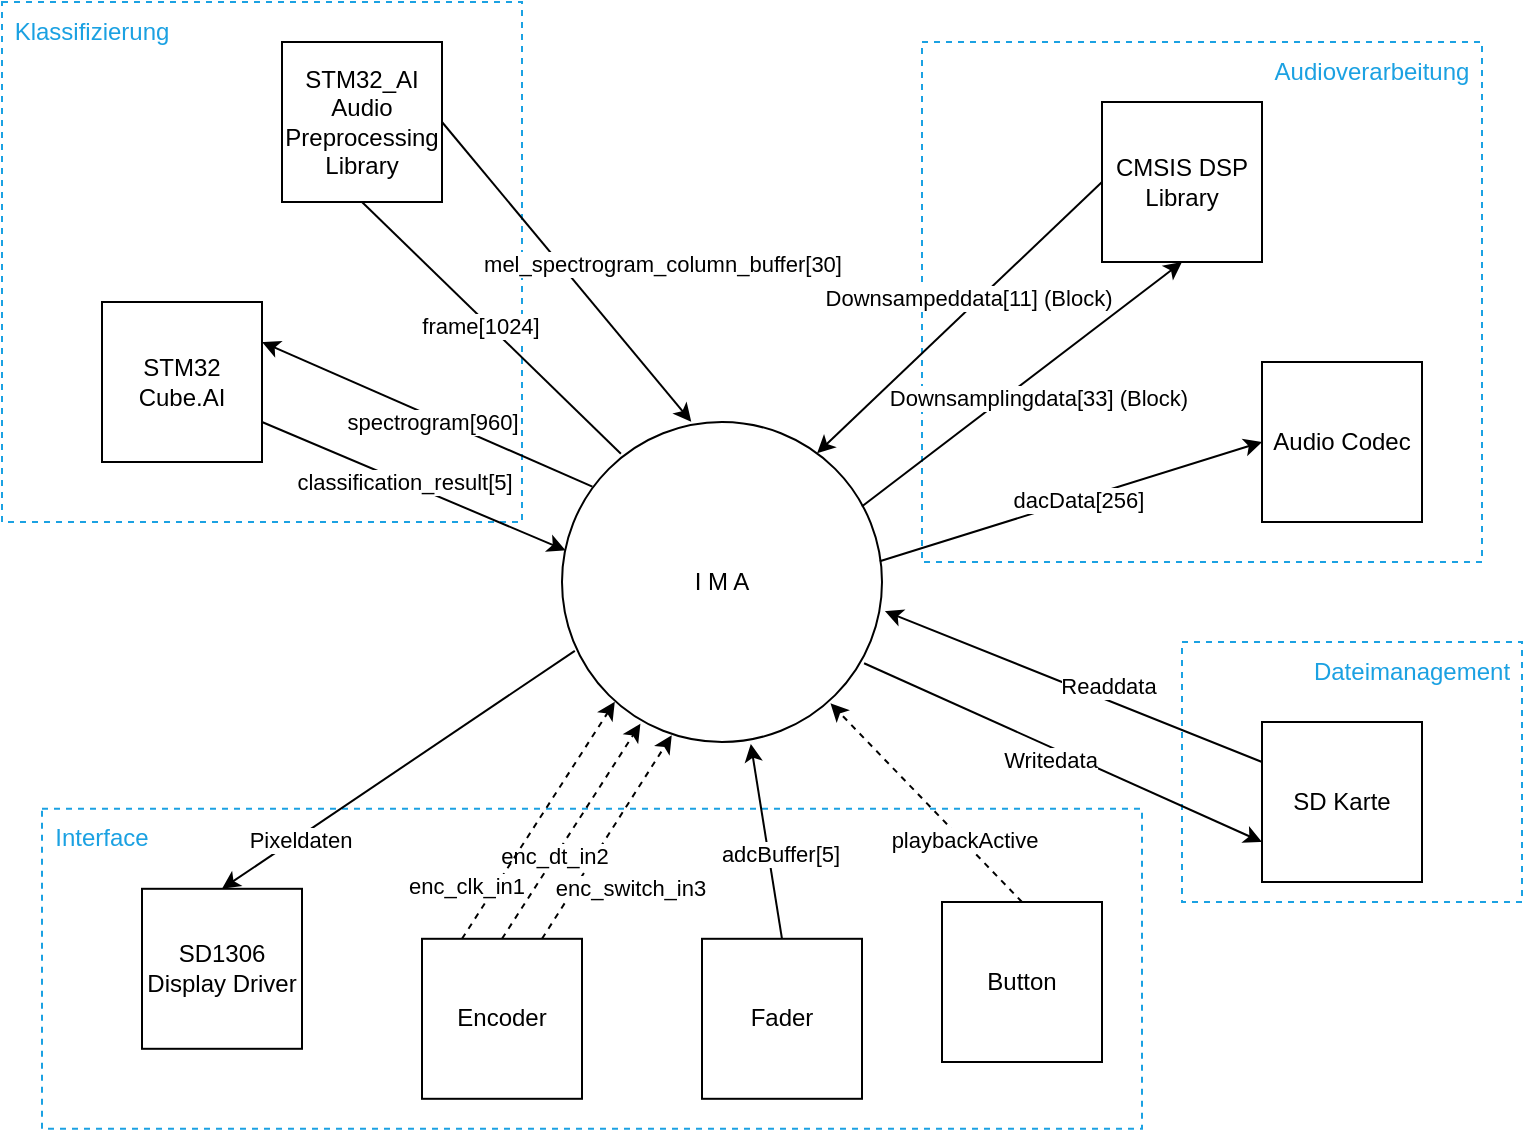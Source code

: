 <mxfile version="22.0.3" type="device">
  <diagram name="Seite-1" id="00pDsmjtND-n7SUzU1SD">
    <mxGraphModel dx="1419" dy="814" grid="1" gridSize="10" guides="1" tooltips="1" connect="1" arrows="1" fold="1" page="1" pageScale="1" pageWidth="827" pageHeight="1169" math="0" shadow="0">
      <root>
        <mxCell id="0" />
        <mxCell id="1" parent="0" />
        <mxCell id="HaPshGFiGsYCy_S7ym-9-50" value="" style="rounded=0;whiteSpace=wrap;html=1;fillColor=none;dashed=1;strokeColor=#1ba1e2;" parent="1" vertex="1">
          <mxGeometry x="60" y="433.4" width="550" height="160" as="geometry" />
        </mxCell>
        <mxCell id="zexmHtpzjjBF8JNYSFhR-3" value="" style="rounded=0;whiteSpace=wrap;html=1;fillColor=none;strokeColor=#1ba1e2;dashed=1;" parent="1" vertex="1">
          <mxGeometry x="630" y="350" width="170" height="130" as="geometry" />
        </mxCell>
        <mxCell id="HaPshGFiGsYCy_S7ym-9-48" value="" style="whiteSpace=wrap;html=1;aspect=fixed;fillColor=none;dashed=1;fontColor=#ffffff;strokeColor=#1ba1e2;" parent="1" vertex="1">
          <mxGeometry x="40" y="30" width="260" height="260" as="geometry" />
        </mxCell>
        <object label="" id="HaPshGFiGsYCy_S7ym-9-52">
          <mxCell style="rounded=0;whiteSpace=wrap;html=1;fillColor=none;dashed=1;strokeColor=#1BA1E2;" parent="1" vertex="1">
            <mxGeometry x="500" y="50" width="280" height="260" as="geometry" />
          </mxCell>
        </object>
        <mxCell id="HaPshGFiGsYCy_S7ym-9-20" value="Audioverarbeitung" style="text;html=1;strokeColor=none;fillColor=none;align=center;verticalAlign=middle;whiteSpace=wrap;rounded=0;fontColor=#1BA1E2;" parent="1" vertex="1">
          <mxGeometry x="670" y="50" width="110" height="30" as="geometry" />
        </mxCell>
        <mxCell id="HaPshGFiGsYCy_S7ym-9-19" value="Interface" style="text;html=1;strokeColor=none;fillColor=none;align=center;verticalAlign=middle;whiteSpace=wrap;rounded=0;fontColor=#1BA1E2;" parent="1" vertex="1">
          <mxGeometry x="60" y="433.4" width="60" height="30" as="geometry" />
        </mxCell>
        <mxCell id="HaPshGFiGsYCy_S7ym-9-18" value="Klassifizierung" style="text;html=1;strokeColor=none;fillColor=none;align=center;verticalAlign=middle;whiteSpace=wrap;rounded=0;fontColor=#1BA1E2;" parent="1" vertex="1">
          <mxGeometry x="40" y="30" width="90" height="30" as="geometry" />
        </mxCell>
        <mxCell id="HaPshGFiGsYCy_S7ym-9-1" value="I M A" style="ellipse;whiteSpace=wrap;html=1;aspect=fixed;" parent="1" vertex="1">
          <mxGeometry x="320" y="240" width="160" height="160" as="geometry" />
        </mxCell>
        <mxCell id="HaPshGFiGsYCy_S7ym-9-4" value="STM32 Cube.AI" style="rounded=0;whiteSpace=wrap;html=1;" parent="1" vertex="1">
          <mxGeometry x="90" y="180" width="80" height="80" as="geometry" />
        </mxCell>
        <mxCell id="HaPshGFiGsYCy_S7ym-9-5" value="" style="endArrow=classic;html=1;rounded=0;entryX=1;entryY=0.25;entryDx=0;entryDy=0;exitX=0.095;exitY=0.202;exitDx=0;exitDy=0;exitPerimeter=0;" parent="1" source="HaPshGFiGsYCy_S7ym-9-1" target="HaPshGFiGsYCy_S7ym-9-4" edge="1">
          <mxGeometry width="50" height="50" relative="1" as="geometry">
            <mxPoint x="300" y="370" as="sourcePoint" />
            <mxPoint x="350" y="320" as="targetPoint" />
          </mxGeometry>
        </mxCell>
        <mxCell id="HaPshGFiGsYCy_S7ym-9-6" value="spectrogram[960]" style="edgeLabel;html=1;align=center;verticalAlign=middle;resizable=0;points=[];" parent="HaPshGFiGsYCy_S7ym-9-5" vertex="1" connectable="0">
          <mxGeometry x="0.209" relative="1" as="geometry">
            <mxPoint x="19" y="11" as="offset" />
          </mxGeometry>
        </mxCell>
        <mxCell id="HaPshGFiGsYCy_S7ym-9-7" value="CMSIS DSP Library" style="rounded=0;whiteSpace=wrap;html=1;" parent="1" vertex="1">
          <mxGeometry x="590" y="80" width="80" height="80" as="geometry" />
        </mxCell>
        <mxCell id="HaPshGFiGsYCy_S7ym-9-8" value="" style="endArrow=classic;html=1;rounded=0;exitX=1;exitY=0.75;exitDx=0;exitDy=0;entryX=0.011;entryY=0.401;entryDx=0;entryDy=0;entryPerimeter=0;" parent="1" source="HaPshGFiGsYCy_S7ym-9-4" target="HaPshGFiGsYCy_S7ym-9-1" edge="1">
          <mxGeometry width="50" height="50" relative="1" as="geometry">
            <mxPoint x="270" y="270" as="sourcePoint" />
            <mxPoint x="320" y="220" as="targetPoint" />
          </mxGeometry>
        </mxCell>
        <mxCell id="HaPshGFiGsYCy_S7ym-9-9" value="classification_result[5]" style="edgeLabel;html=1;align=center;verticalAlign=middle;resizable=0;points=[];" parent="HaPshGFiGsYCy_S7ym-9-8" vertex="1" connectable="0">
          <mxGeometry x="-0.063" relative="1" as="geometry">
            <mxPoint as="offset" />
          </mxGeometry>
        </mxCell>
        <mxCell id="HaPshGFiGsYCy_S7ym-9-10" value="STM32_AI&lt;br&gt;Audio&lt;br&gt;Preprocessing&lt;br&gt;Library" style="rounded=0;whiteSpace=wrap;html=1;" parent="1" vertex="1">
          <mxGeometry x="180" y="50" width="80" height="80" as="geometry" />
        </mxCell>
        <mxCell id="HaPshGFiGsYCy_S7ym-9-11" value="SD1306&lt;br&gt;Display Driver" style="rounded=0;whiteSpace=wrap;html=1;" parent="1" vertex="1">
          <mxGeometry x="110" y="473.4" width="80" height="80" as="geometry" />
        </mxCell>
        <mxCell id="HaPshGFiGsYCy_S7ym-9-12" value="Encoder" style="rounded=0;whiteSpace=wrap;html=1;" parent="1" vertex="1">
          <mxGeometry x="250" y="498.4" width="80" height="80" as="geometry" />
        </mxCell>
        <mxCell id="HaPshGFiGsYCy_S7ym-9-13" value="Fader" style="rounded=0;whiteSpace=wrap;html=1;" parent="1" vertex="1">
          <mxGeometry x="390" y="498.4" width="80" height="80" as="geometry" />
        </mxCell>
        <mxCell id="HaPshGFiGsYCy_S7ym-9-14" value="Audio Codec" style="rounded=0;whiteSpace=wrap;html=1;" parent="1" vertex="1">
          <mxGeometry x="670" y="210" width="80" height="80" as="geometry" />
        </mxCell>
        <mxCell id="HaPshGFiGsYCy_S7ym-9-15" value="Button" style="rounded=0;whiteSpace=wrap;html=1;" parent="1" vertex="1">
          <mxGeometry x="510" y="480" width="80" height="80" as="geometry" />
        </mxCell>
        <mxCell id="HaPshGFiGsYCy_S7ym-9-16" value="SD Karte" style="rounded=0;whiteSpace=wrap;html=1;" parent="1" vertex="1">
          <mxGeometry x="670" y="390" width="80" height="80" as="geometry" />
        </mxCell>
        <mxCell id="HaPshGFiGsYCy_S7ym-9-22" value="" style="endArrow=none;html=1;rounded=0;entryX=1;entryY=0.5;entryDx=0;entryDy=0;exitX=0.404;exitY=-0.001;exitDx=0;exitDy=0;exitPerimeter=0;startArrow=classic;startFill=1;endFill=0;" parent="1" source="HaPshGFiGsYCy_S7ym-9-1" target="HaPshGFiGsYCy_S7ym-9-10" edge="1">
          <mxGeometry width="50" height="50" relative="1" as="geometry">
            <mxPoint x="340" y="210" as="sourcePoint" />
            <mxPoint x="390" y="160" as="targetPoint" />
          </mxGeometry>
        </mxCell>
        <mxCell id="HaPshGFiGsYCy_S7ym-9-23" value="mel_spectrogram_column_buffer[30]" style="edgeLabel;html=1;align=center;verticalAlign=middle;resizable=0;points=[];" parent="HaPshGFiGsYCy_S7ym-9-22" vertex="1" connectable="0">
          <mxGeometry x="0.166" y="-2" relative="1" as="geometry">
            <mxPoint x="56" y="9" as="offset" />
          </mxGeometry>
        </mxCell>
        <mxCell id="HaPshGFiGsYCy_S7ym-9-24" value="" style="endArrow=none;html=1;rounded=0;exitX=0.5;exitY=1;exitDx=0;exitDy=0;entryX=0.184;entryY=0.099;entryDx=0;entryDy=0;entryPerimeter=0;endFill=0;" parent="1" source="HaPshGFiGsYCy_S7ym-9-10" target="HaPshGFiGsYCy_S7ym-9-1" edge="1">
          <mxGeometry width="50" height="50" relative="1" as="geometry">
            <mxPoint x="395" y="251" as="sourcePoint" />
            <mxPoint x="260" y="110" as="targetPoint" />
          </mxGeometry>
        </mxCell>
        <mxCell id="HaPshGFiGsYCy_S7ym-9-63" value="frame[1024]" style="edgeLabel;html=1;align=center;verticalAlign=middle;resizable=0;points=[];" parent="HaPshGFiGsYCy_S7ym-9-24" vertex="1" connectable="0">
          <mxGeometry x="-0.046" y="-1" relative="1" as="geometry">
            <mxPoint x="-2" y="1" as="offset" />
          </mxGeometry>
        </mxCell>
        <mxCell id="HaPshGFiGsYCy_S7ym-9-27" value="" style="endArrow=classic;html=1;rounded=0;entryX=0.5;entryY=0;entryDx=0;entryDy=0;exitX=0.04;exitY=0.715;exitDx=0;exitDy=0;exitPerimeter=0;" parent="1" source="HaPshGFiGsYCy_S7ym-9-1" target="HaPshGFiGsYCy_S7ym-9-11" edge="1">
          <mxGeometry width="50" height="50" relative="1" as="geometry">
            <mxPoint x="340" y="360" as="sourcePoint" />
            <mxPoint x="390" y="310" as="targetPoint" />
          </mxGeometry>
        </mxCell>
        <mxCell id="HaPshGFiGsYCy_S7ym-9-29" value="Pixeldaten" style="edgeLabel;html=1;align=center;verticalAlign=middle;resizable=0;points=[];" parent="HaPshGFiGsYCy_S7ym-9-27" vertex="1" connectable="0">
          <mxGeometry x="0.132" y="1" relative="1" as="geometry">
            <mxPoint x="-38" y="26" as="offset" />
          </mxGeometry>
        </mxCell>
        <mxCell id="HaPshGFiGsYCy_S7ym-9-32" value="" style="endArrow=classic;html=1;rounded=0;exitX=0.5;exitY=0;exitDx=0;exitDy=0;entryX=0.59;entryY=1.006;entryDx=0;entryDy=0;entryPerimeter=0;" parent="1" source="HaPshGFiGsYCy_S7ym-9-13" target="HaPshGFiGsYCy_S7ym-9-1" edge="1">
          <mxGeometry width="50" height="50" relative="1" as="geometry">
            <mxPoint x="320" y="508.4" as="sourcePoint" />
            <mxPoint x="432.4" y="420.0" as="targetPoint" />
          </mxGeometry>
        </mxCell>
        <mxCell id="HaPshGFiGsYCy_S7ym-9-33" value="adcBuffer[5]" style="edgeLabel;html=1;align=center;verticalAlign=middle;resizable=0;points=[];" parent="HaPshGFiGsYCy_S7ym-9-32" vertex="1" connectable="0">
          <mxGeometry x="-0.311" y="-1" relative="1" as="geometry">
            <mxPoint x="3" y="-9" as="offset" />
          </mxGeometry>
        </mxCell>
        <mxCell id="HaPshGFiGsYCy_S7ym-9-35" value="" style="endArrow=classic;html=1;rounded=0;exitX=0.5;exitY=0;exitDx=0;exitDy=0;entryX=0.839;entryY=0.879;entryDx=0;entryDy=0;entryPerimeter=0;dashed=1;" parent="1" source="HaPshGFiGsYCy_S7ym-9-15" target="HaPshGFiGsYCy_S7ym-9-1" edge="1">
          <mxGeometry width="50" height="50" relative="1" as="geometry">
            <mxPoint x="460" y="444" as="sourcePoint" />
            <mxPoint x="540" y="340" as="targetPoint" />
          </mxGeometry>
        </mxCell>
        <mxCell id="HaPshGFiGsYCy_S7ym-9-36" value="playbackActive" style="edgeLabel;html=1;align=center;verticalAlign=middle;resizable=0;points=[];" parent="HaPshGFiGsYCy_S7ym-9-35" vertex="1" connectable="0">
          <mxGeometry x="-0.311" y="-1" relative="1" as="geometry">
            <mxPoint x="3" y="4" as="offset" />
          </mxGeometry>
        </mxCell>
        <mxCell id="HaPshGFiGsYCy_S7ym-9-37" value="" style="endArrow=classic;html=1;rounded=0;exitX=0;exitY=0.25;exitDx=0;exitDy=0;entryX=1.009;entryY=0.591;entryDx=0;entryDy=0;entryPerimeter=0;" parent="1" source="HaPshGFiGsYCy_S7ym-9-16" target="HaPshGFiGsYCy_S7ym-9-1" edge="1">
          <mxGeometry width="50" height="50" relative="1" as="geometry">
            <mxPoint x="550" y="428" as="sourcePoint" />
            <mxPoint x="490" y="340" as="targetPoint" />
          </mxGeometry>
        </mxCell>
        <mxCell id="HaPshGFiGsYCy_S7ym-9-38" value="Readdata" style="edgeLabel;html=1;align=center;verticalAlign=middle;resizable=0;points=[];" parent="HaPshGFiGsYCy_S7ym-9-37" vertex="1" connectable="0">
          <mxGeometry x="-0.311" y="-1" relative="1" as="geometry">
            <mxPoint x="-13" y="-11" as="offset" />
          </mxGeometry>
        </mxCell>
        <mxCell id="HaPshGFiGsYCy_S7ym-9-39" value="" style="endArrow=classic;html=1;rounded=0;exitX=0.944;exitY=0.754;exitDx=0;exitDy=0;entryX=0;entryY=0.75;entryDx=0;entryDy=0;exitPerimeter=0;" parent="1" source="HaPshGFiGsYCy_S7ym-9-1" target="HaPshGFiGsYCy_S7ym-9-16" edge="1">
          <mxGeometry width="50" height="50" relative="1" as="geometry">
            <mxPoint x="600" y="435" as="sourcePoint" />
            <mxPoint x="480" y="400" as="targetPoint" />
          </mxGeometry>
        </mxCell>
        <mxCell id="HaPshGFiGsYCy_S7ym-9-40" value="Writedata" style="edgeLabel;html=1;align=center;verticalAlign=middle;resizable=0;points=[];" parent="HaPshGFiGsYCy_S7ym-9-39" vertex="1" connectable="0">
          <mxGeometry x="-0.311" y="-1" relative="1" as="geometry">
            <mxPoint x="25" y="16" as="offset" />
          </mxGeometry>
        </mxCell>
        <mxCell id="HaPshGFiGsYCy_S7ym-9-41" value="" style="endArrow=classic;html=1;rounded=0;entryX=0;entryY=0.5;entryDx=0;entryDy=0;exitX=0.993;exitY=0.435;exitDx=0;exitDy=0;exitPerimeter=0;" parent="1" source="HaPshGFiGsYCy_S7ym-9-1" target="HaPshGFiGsYCy_S7ym-9-14" edge="1">
          <mxGeometry width="50" height="50" relative="1" as="geometry">
            <mxPoint x="580" y="330" as="sourcePoint" />
            <mxPoint x="630" y="280" as="targetPoint" />
          </mxGeometry>
        </mxCell>
        <mxCell id="HaPshGFiGsYCy_S7ym-9-42" value="dacData[256]" style="edgeLabel;html=1;align=center;verticalAlign=middle;resizable=0;points=[];" parent="HaPshGFiGsYCy_S7ym-9-41" vertex="1" connectable="0">
          <mxGeometry x="0.184" y="1" relative="1" as="geometry">
            <mxPoint x="-14" y="5" as="offset" />
          </mxGeometry>
        </mxCell>
        <mxCell id="HaPshGFiGsYCy_S7ym-9-43" value="" style="endArrow=classic;html=1;rounded=0;entryX=0.5;entryY=1;entryDx=0;entryDy=0;exitX=0.937;exitY=0.264;exitDx=0;exitDy=0;exitPerimeter=0;" parent="1" source="HaPshGFiGsYCy_S7ym-9-1" target="HaPshGFiGsYCy_S7ym-9-7" edge="1">
          <mxGeometry width="50" height="50" relative="1" as="geometry">
            <mxPoint x="458" y="262" as="sourcePoint" />
            <mxPoint x="530" y="160" as="targetPoint" />
          </mxGeometry>
        </mxCell>
        <mxCell id="HaPshGFiGsYCy_S7ym-9-45" value="Downsamplingdata[33] (Block)" style="edgeLabel;html=1;align=center;verticalAlign=middle;resizable=0;points=[];" parent="HaPshGFiGsYCy_S7ym-9-43" vertex="1" connectable="0">
          <mxGeometry x="-0.065" y="-2" relative="1" as="geometry">
            <mxPoint x="12" y="1" as="offset" />
          </mxGeometry>
        </mxCell>
        <mxCell id="HaPshGFiGsYCy_S7ym-9-44" value="" style="endArrow=classic;html=1;rounded=0;entryX=0.797;entryY=0.098;entryDx=0;entryDy=0;exitX=0;exitY=0.5;exitDx=0;exitDy=0;entryPerimeter=0;" parent="1" source="HaPshGFiGsYCy_S7ym-9-7" target="HaPshGFiGsYCy_S7ym-9-1" edge="1">
          <mxGeometry width="50" height="50" relative="1" as="geometry">
            <mxPoint x="468" y="278" as="sourcePoint" />
            <mxPoint x="590" y="150" as="targetPoint" />
          </mxGeometry>
        </mxCell>
        <mxCell id="HaPshGFiGsYCy_S7ym-9-47" value="Downsampeddata[11] (Block)" style="edgeLabel;html=1;align=center;verticalAlign=middle;resizable=0;points=[];" parent="HaPshGFiGsYCy_S7ym-9-44" vertex="1" connectable="0">
          <mxGeometry x="-0.072" relative="1" as="geometry">
            <mxPoint x="-1" y="-5" as="offset" />
          </mxGeometry>
        </mxCell>
        <mxCell id="HaPshGFiGsYCy_S7ym-9-54" value="" style="endArrow=classic;html=1;rounded=0;exitX=0.75;exitY=0;exitDx=0;exitDy=0;entryX=0.343;entryY=0.979;entryDx=0;entryDy=0;entryPerimeter=0;dashed=1;" parent="1" source="HaPshGFiGsYCy_S7ym-9-12" target="HaPshGFiGsYCy_S7ym-9-1" edge="1">
          <mxGeometry width="50" height="50" relative="1" as="geometry">
            <mxPoint x="600" y="508" as="sourcePoint" />
            <mxPoint x="459" y="395" as="targetPoint" />
          </mxGeometry>
        </mxCell>
        <mxCell id="HaPshGFiGsYCy_S7ym-9-55" value="enc_switch_in3" style="edgeLabel;html=1;align=center;verticalAlign=middle;resizable=0;points=[];" parent="HaPshGFiGsYCy_S7ym-9-54" vertex="1" connectable="0">
          <mxGeometry x="-0.311" y="-1" relative="1" as="geometry">
            <mxPoint x="21" y="9" as="offset" />
          </mxGeometry>
        </mxCell>
        <mxCell id="HaPshGFiGsYCy_S7ym-9-56" value="" style="endArrow=classic;html=1;rounded=0;exitX=0.5;exitY=0;exitDx=0;exitDy=0;entryX=0.245;entryY=0.943;entryDx=0;entryDy=0;entryPerimeter=0;dashed=1;" parent="1" source="HaPshGFiGsYCy_S7ym-9-12" target="HaPshGFiGsYCy_S7ym-9-1" edge="1">
          <mxGeometry width="50" height="50" relative="1" as="geometry">
            <mxPoint x="340" y="508" as="sourcePoint" />
            <mxPoint x="378" y="408" as="targetPoint" />
          </mxGeometry>
        </mxCell>
        <mxCell id="HaPshGFiGsYCy_S7ym-9-57" value="enc_dt_in2" style="edgeLabel;html=1;align=center;verticalAlign=middle;resizable=0;points=[];" parent="HaPshGFiGsYCy_S7ym-9-56" vertex="1" connectable="0">
          <mxGeometry x="-0.311" y="-1" relative="1" as="geometry">
            <mxPoint x="1" y="-5" as="offset" />
          </mxGeometry>
        </mxCell>
        <mxCell id="HaPshGFiGsYCy_S7ym-9-58" value="" style="endArrow=classic;html=1;rounded=0;exitX=0.25;exitY=0;exitDx=0;exitDy=0;entryX=0.165;entryY=0.874;entryDx=0;entryDy=0;entryPerimeter=0;dashed=1;" parent="1" source="HaPshGFiGsYCy_S7ym-9-12" target="HaPshGFiGsYCy_S7ym-9-1" edge="1">
          <mxGeometry width="50" height="50" relative="1" as="geometry">
            <mxPoint x="320" y="508" as="sourcePoint" />
            <mxPoint x="366" y="400" as="targetPoint" />
          </mxGeometry>
        </mxCell>
        <mxCell id="HaPshGFiGsYCy_S7ym-9-59" value="enc_clk_in1" style="edgeLabel;html=1;align=center;verticalAlign=middle;resizable=0;points=[];" parent="HaPshGFiGsYCy_S7ym-9-58" vertex="1" connectable="0">
          <mxGeometry x="-0.311" y="-1" relative="1" as="geometry">
            <mxPoint x="-25" y="14" as="offset" />
          </mxGeometry>
        </mxCell>
        <mxCell id="zexmHtpzjjBF8JNYSFhR-4" value="Dateimanagement" style="text;html=1;strokeColor=none;fillColor=none;align=center;verticalAlign=middle;whiteSpace=wrap;rounded=0;fontColor=#1BA1E2;" parent="1" vertex="1">
          <mxGeometry x="690" y="350" width="110" height="30" as="geometry" />
        </mxCell>
      </root>
    </mxGraphModel>
  </diagram>
</mxfile>

